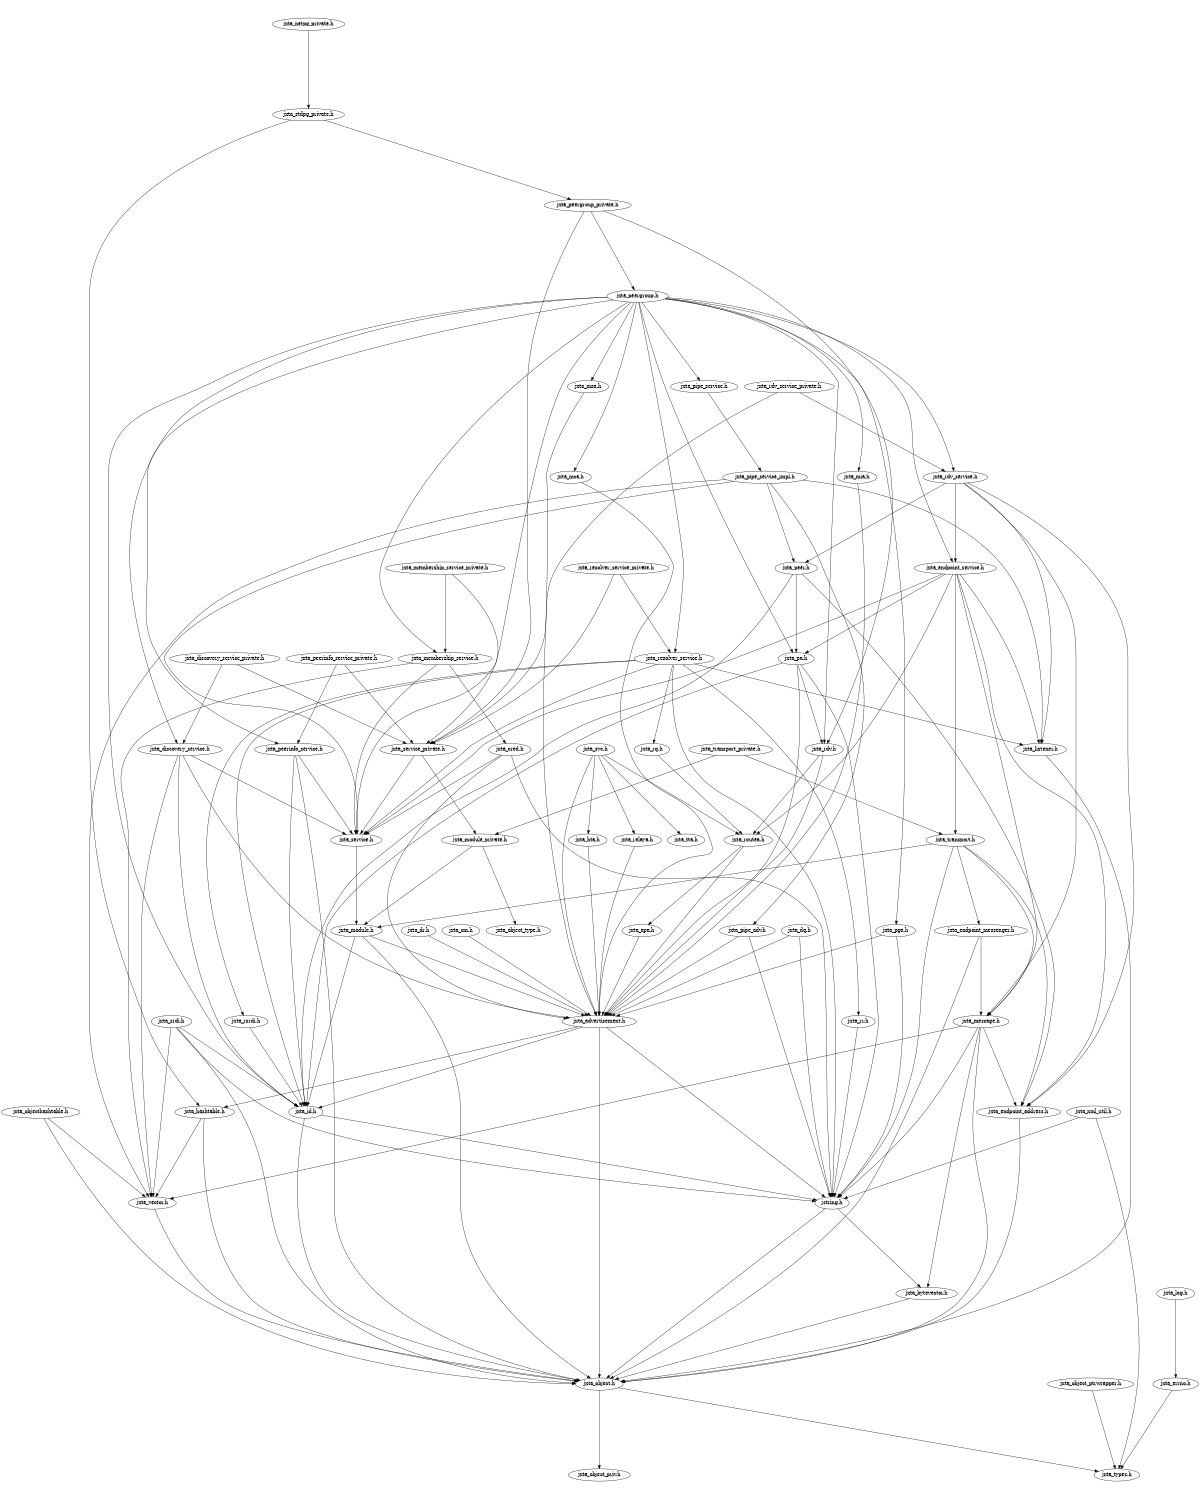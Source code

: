 digraph "source tree" {
    overlap=scale;
    size="8,10";
    ratio="fill";
    fontsize="16";
    fontname="Helvetica";
	clusterrank="local";
	"jxta_netpg_private.h" -> "jxta_stdpg_private.h"
	"jxta_stdpg_private.h" -> "jxta_hashtable.h"
	"jxta_stdpg_private.h" -> "jxta_peergroup_private.h"
	"jxta_peergroup_private.h" -> "jxta_peergroup.h"
	"jxta_peergroup_private.h" -> "jxta_rdv.h"
	"jxta_peergroup_private.h" -> "jxta_service_private.h"
	"jxta_peergroup.h" -> "jxta_service.h"
	"jxta_peergroup.h" -> "jxta_discovery_service.h"
	"jxta_peergroup.h" -> "jxta_rdv_service.h"
	"jxta_peergroup.h" -> "jxta_pipe_service.h"
	"jxta_peergroup.h" -> "jxta_peerinfo_service.h"
	"jxta_peergroup.h" -> "jxta_resolver_service.h"
	"jxta_peergroup.h" -> "jxta_endpoint_service.h"
	"jxta_peergroup.h" -> "jxta_membership_service.h"
	"jxta_peergroup.h" -> "jxta_mca.h"
	"jxta_peergroup.h" -> "jxta_mia.h"
	"jxta_peergroup.h" -> "jxta_msa.h"
	"jxta_peergroup.h" -> "jxta_pa.h"
	"jxta_peergroup.h" -> "jxta_pga.h"
	"jxta_peergroup.h" -> "jxta_rdv.h"
	"jxta_peergroup.h" -> "jxta_id.h"
	"jxta_peerinfo_service_private.h" -> "jxta_peerinfo_service.h"
	"jxta_peerinfo_service_private.h" -> "jxta_service_private.h"
	"jxta_peerinfo_service.h" -> "jxta_id.h"
	"jxta_peerinfo_service.h" -> "jxta_object.h"
	"jxta_peerinfo_service.h" -> "jxta_service.h"
	"jxta_pipe_service.h" -> "jxta_pipe_service_impl.h"
	"jxta_pipe_service_impl.h" -> "jxta_service.h"
	"jxta_pipe_service_impl.h" -> "jxta_listener.h"
	"jxta_pipe_service_impl.h" -> "jxta_peer.h"
	"jxta_pipe_service_impl.h" -> "jxta_pipe_adv.h"
	"jxta_pipe_service_impl.h" -> "jxta_vector.h"
	"jxta_membership_service_private.h" -> "jxta_membership_service.h"
	"jxta_membership_service_private.h" -> "jxta_service_private.h"
	"jxta_membership_service.h" -> "jxta_cred.h"
	"jxta_membership_service.h" -> "jxta_service.h"
	"jxta_membership_service.h" -> "jxta_vector.h"
	"jxta_discovery_service_private.h" -> "jxta_discovery_service.h"
	"jxta_discovery_service_private.h" -> "jxta_service_private.h"
	"jxta_discovery_service.h" -> "jxta_service.h"
	"jxta_discovery_service.h" -> "jxta_advertisement.h"
	"jxta_discovery_service.h" -> "jxta_id.h"
	"jxta_discovery_service.h" -> "jxta_vector.h"
	"jxta_dq.h" -> "jxta_advertisement.h"
	"jxta_dq.h" -> "jstring.h"
	"jxta_dr.h" -> "jxta_advertisement.h"
	"jxta_apa.h" -> "jxta_advertisement.h"
	"jxta_cm.h" -> "jxta_advertisement.h"
	"jxta_cred.h" -> "jxta_advertisement.h"
	"jxta_cred.h" -> "jxta_service.h"
	"jxta_rdv_service_private.h" -> "jxta_rdv_service.h"
	"jxta_rdv_service_private.h" -> "jxta_service_private.h"
	"jxta_rdv_service.h" -> "jxta_endpoint_address.h"
	"jxta_rdv_service.h" -> "jxta_endpoint_service.h"
	"jxta_rdv_service.h" -> "jxta_listener.h"
	"jxta_rdv_service.h" -> "jxta_message.h"
	"jxta_rdv_service.h" -> "jxta_peer.h"
	"jxta_endpoint_service.h" -> "jxta_endpoint_address.h"
	"jxta_endpoint_service.h" -> "jxta_listener.h"
	"jxta_endpoint_service.h" -> "jxta_message.h"
	"jxta_endpoint_service.h" -> "jxta_pa.h"
	"jxta_endpoint_service.h" -> "jxta_routea.h"
	"jxta_endpoint_service.h" -> "jxta_service.h"
	"jxta_endpoint_service.h" -> "jxta_transport.h"
	"jxta_endpoint_address.h" -> "jxta_object.h"
	"jxta_endpoint_messenger.h" -> "jxta_message.h"
	"jxta_endpoint_messenger.h" -> "jxta_object.h"
	"jxta_resolver_service.h" -> "jxta_rq.h"
	"jxta_resolver_service.h" -> "jxta_rr.h"
	"jxta_resolver_service.h" -> "jstring.h"
	"jxta_resolver_service.h" -> "jxta_id.h"
	"jxta_resolver_service.h" -> "jxta_listener.h"
	"jxta_resolver_service.h" -> "jxta_rsrdi.h"
	"jxta_resolver_service.h" -> "jxta_service.h"
	"jxta_resolver_service_private.h" -> "jxta_resolver_service.h"
	"jxta_resolver_service_private.h" -> "jxta_service_private.h"
	"jxta_message.h" -> "jstring.h"
	"jxta_message.h" -> "jxta_bytevector.h"
	"jxta_message.h" -> "jxta_endpoint_address.h"
	"jxta_message.h" -> "jxta_object.h"
	"jxta_message.h" -> "jxta_vector.h"
	"jxta_mia.h" -> "jxta_advertisement.h"
	"jxta_mca.h" -> "jxta_advertisement.h"
	"jxta_msa.h" -> "jxta_advertisement.h"
	"jxta_peer.h" -> "jxta_endpoint_address.h"
	"jxta_peer.h" -> "jxta_id.h"
	"jxta_peer.h" -> "jxta_pa.h"
	"jxta_pa.h" -> "jstring.h"
	"jxta_pa.h" -> "jxta_advertisement.h"
	"jxta_pa.h" -> "jxta_id.h"
	"jxta_pa.h" -> "jxta_rdv.h"
	"jxta_pga.h" -> "jxta_advertisement.h"
	"jxta_pga.h" -> "jstring.h"
	"jxta_rdv.h" -> "jxta_advertisement.h"
	"jxta_rdv.h" -> "jxta_routea.h"
	"jxta_relaya.h" -> "jxta_advertisement.h"
	"jxta_rq.h" -> "jxta_routea.h"
	"jxta_routea.h" -> "jxta_apa.h"
	"jxta_routea.h" -> "jxta_advertisement.h"
	"jxta_rr.h" -> "jstring.h"
	"jxta_rsrdi.h" -> "jxta_id.h"
	"jxta_service.h" -> "jxta_module.h"
	"jxta_service_private.h" -> "jxta_module_private.h"
	"jxta_service_private.h" -> "jxta_service.h"
	"jxta_pipe_adv.h" -> "jxta_advertisement.h"
	"jxta_pipe_adv.h" -> "jstring.h"
	"jxta_svc.h" -> "jxta_advertisement.h"
	"jxta_svc.h" -> "jxta_hta.h"
	"jxta_svc.h" -> "jxta_relaya.h"
	"jxta_svc.h" -> "jxta_routea.h"
	"jxta_svc.h" -> "jxta_tta.h"
	"jxta_transport_private.h" -> "jxta_module_private.h"
	"jxta_transport_private.h" -> "jxta_transport.h"
	"jxta_transport.h" -> "jxta_endpoint_address.h"
	"jxta_transport.h" -> "jxta_endpoint_messenger.h"
	"jxta_transport.h" -> "jxta_message.h"
	"jxta_transport.h" -> "jxta_module.h"
	"jxta_transport.h" -> "jstring.h"
	"jxta_hta.h" -> "jxta_advertisement.h"
	"jxta_module.h" -> "jxta_advertisement.h"
	"jxta_module.h" -> "jxta_id.h"
	"jxta_module.h" -> "jxta_object.h"
	"jxta_module_private.h" -> "jxta_module.h"
	"jxta_module_private.h" -> "jxta_object_type.h"
	"jxta_advertisement.h" -> "jstring.h"
	"jxta_advertisement.h" -> "jxta_hashtable.h"
	"jxta_advertisement.h" -> "jxta_id.h"
	"jxta_advertisement.h" -> "jxta_object.h"
	"jxta_cred.h" -> "jstring.h"
	"jxta_xml_util.h" -> "jstring.h"
	"jxta_xml_util.h" -> "jxta_types.h"
	"jxta_srdi.h" -> "jxta_id.h"
	"jxta_srdi.h" -> "jstring.h"
	"jxta_srdi.h" -> "jxta_vector.h"
	"jxta_srdi.h" -> "jxta_object.h"
	"jxta_id.h" -> "jstring.h"
	"jxta_id.h" -> "jxta_object.h"
	"jstring.h" -> "jxta_bytevector.h"
	"jstring.h" -> "jxta_object.h"
	"jxta_bytevector.h" -> "jxta_object.h"
	"jxta_objecthashtable.h" -> "jxta_vector.h"
	"jxta_objecthashtable.h" -> "jxta_object.h"
	"jxta_hashtable.h" -> "jxta_vector.h"
	"jxta_hashtable.h" -> "jxta_object.h"
	"jxta_listener.h" -> "jxta_object.h"
	"jxta_vector.h" -> "jxta_object.h"
	"jxta_object.h" -> "jxta_object_priv.h"
	"jxta_object.h" -> "jxta_types.h"
	"jxta_object_ptrwrapper.h" -> "jxta_types.h"
	"jxta_log.h" -> "jxta_errno.h"
	"jxta_errno.h" -> "jxta_types.h"
}
